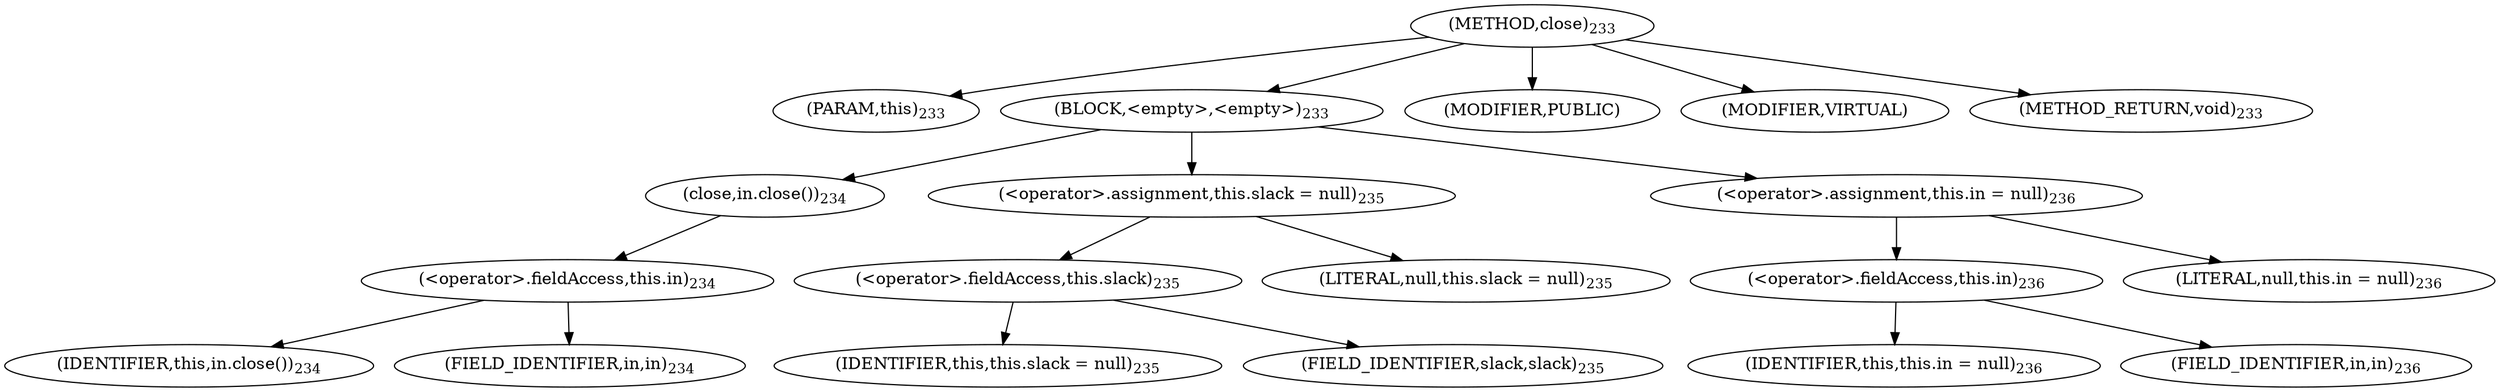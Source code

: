 digraph "close" {  
"437" [label = <(METHOD,close)<SUB>233</SUB>> ]
"438" [label = <(PARAM,this)<SUB>233</SUB>> ]
"439" [label = <(BLOCK,&lt;empty&gt;,&lt;empty&gt;)<SUB>233</SUB>> ]
"440" [label = <(close,in.close())<SUB>234</SUB>> ]
"441" [label = <(&lt;operator&gt;.fieldAccess,this.in)<SUB>234</SUB>> ]
"442" [label = <(IDENTIFIER,this,in.close())<SUB>234</SUB>> ]
"443" [label = <(FIELD_IDENTIFIER,in,in)<SUB>234</SUB>> ]
"444" [label = <(&lt;operator&gt;.assignment,this.slack = null)<SUB>235</SUB>> ]
"445" [label = <(&lt;operator&gt;.fieldAccess,this.slack)<SUB>235</SUB>> ]
"446" [label = <(IDENTIFIER,this,this.slack = null)<SUB>235</SUB>> ]
"447" [label = <(FIELD_IDENTIFIER,slack,slack)<SUB>235</SUB>> ]
"448" [label = <(LITERAL,null,this.slack = null)<SUB>235</SUB>> ]
"449" [label = <(&lt;operator&gt;.assignment,this.in = null)<SUB>236</SUB>> ]
"450" [label = <(&lt;operator&gt;.fieldAccess,this.in)<SUB>236</SUB>> ]
"451" [label = <(IDENTIFIER,this,this.in = null)<SUB>236</SUB>> ]
"452" [label = <(FIELD_IDENTIFIER,in,in)<SUB>236</SUB>> ]
"453" [label = <(LITERAL,null,this.in = null)<SUB>236</SUB>> ]
"454" [label = <(MODIFIER,PUBLIC)> ]
"455" [label = <(MODIFIER,VIRTUAL)> ]
"456" [label = <(METHOD_RETURN,void)<SUB>233</SUB>> ]
  "437" -> "438" 
  "437" -> "439" 
  "437" -> "454" 
  "437" -> "455" 
  "437" -> "456" 
  "439" -> "440" 
  "439" -> "444" 
  "439" -> "449" 
  "440" -> "441" 
  "441" -> "442" 
  "441" -> "443" 
  "444" -> "445" 
  "444" -> "448" 
  "445" -> "446" 
  "445" -> "447" 
  "449" -> "450" 
  "449" -> "453" 
  "450" -> "451" 
  "450" -> "452" 
}
